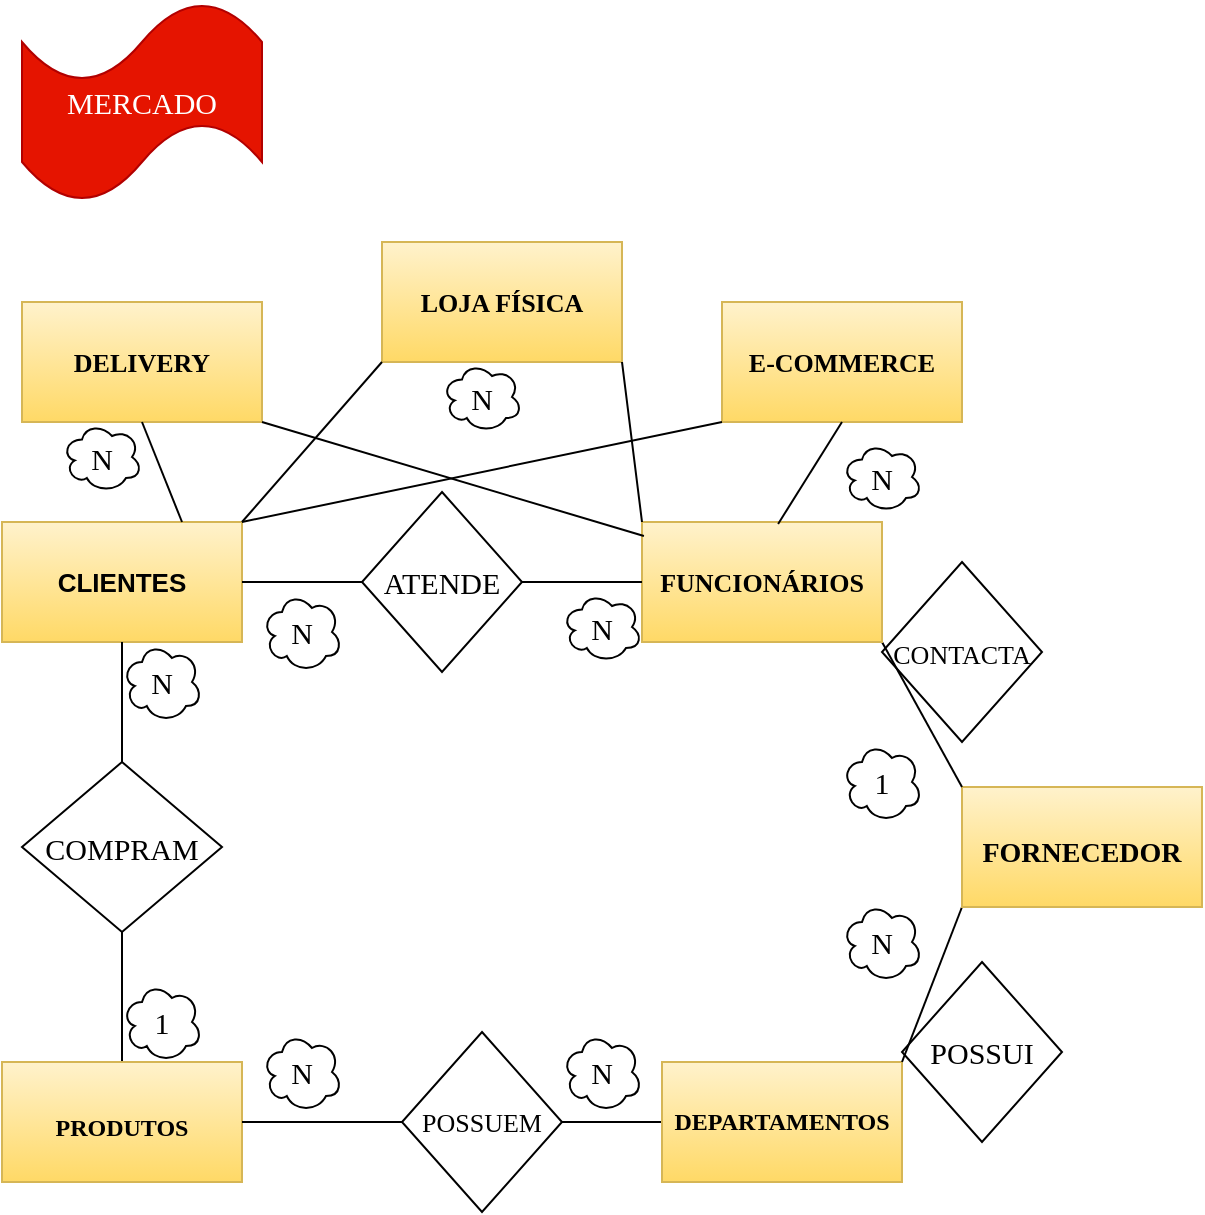 <mxfile version="15.2.9" type="device"><diagram id="q0nkoBFyN1VPCllLP5lR" name="Page-1"><mxGraphModel dx="1662" dy="1963" grid="1" gridSize="10" guides="1" tooltips="1" connect="1" arrows="1" fold="1" page="1" pageScale="1" pageWidth="827" pageHeight="1169" math="0" shadow="0"><root><mxCell id="0"/><mxCell id="1" parent="0"/><mxCell id="Ffj_W2q1_OKYquNOfKSC-1" value="MERCADO" style="shape=tape;whiteSpace=wrap;html=1;fontFamily=Lucida Console;fontSize=15;fillColor=#e51400;strokeColor=#B20000;fontColor=#ffffff;" parent="1" vertex="1"><mxGeometry x="90" y="-100" width="120" height="100" as="geometry"/></mxCell><mxCell id="Ffj_W2q1_OKYquNOfKSC-2" value="&lt;h3 style=&quot;font-size: 13px&quot;&gt;CLIENTES&lt;/h3&gt;" style="rounded=0;whiteSpace=wrap;html=1;fillColor=#fff2cc;strokeColor=#d6b656;fontSize=13;gradientColor=#ffd966;" parent="1" vertex="1"><mxGeometry x="80" y="160" width="120" height="60" as="geometry"/></mxCell><mxCell id="Ffj_W2q1_OKYquNOfKSC-3" value="" style="endArrow=none;html=1;fontFamily=Georgia;fontSize=12;entryX=0.5;entryY=1;entryDx=0;entryDy=0;exitX=0.5;exitY=0;exitDx=0;exitDy=0;" parent="1" edge="1"><mxGeometry width="50" height="50" relative="1" as="geometry"><mxPoint x="140" y="280" as="sourcePoint"/><mxPoint x="140" y="220" as="targetPoint"/></mxGeometry></mxCell><mxCell id="Ffj_W2q1_OKYquNOfKSC-4" value="COMPRAM" style="rhombus;whiteSpace=wrap;html=1;fontFamily=Georgia;fontSize=15;" parent="1" vertex="1"><mxGeometry x="90" y="280" width="100" height="85" as="geometry"/></mxCell><mxCell id="Ffj_W2q1_OKYquNOfKSC-5" value="" style="endArrow=none;html=1;fontFamily=Georgia;fontSize=12;exitX=0.5;exitY=0;exitDx=0;exitDy=0;entryX=0.5;entryY=1;entryDx=0;entryDy=0;" parent="1" edge="1"><mxGeometry width="50" height="50" relative="1" as="geometry"><mxPoint x="140" y="430" as="sourcePoint"/><mxPoint x="140" y="365" as="targetPoint"/></mxGeometry></mxCell><mxCell id="Ffj_W2q1_OKYquNOfKSC-6" value="&lt;h3&gt;&lt;font style=&quot;font-size: 12px&quot;&gt;PRODUTOS&lt;/font&gt;&lt;/h3&gt;" style="rounded=0;whiteSpace=wrap;html=1;fillColor=#fff2cc;strokeColor=#d6b656;fontFamily=Georgia;fontSize=17;gradientColor=#ffd966;" parent="1" vertex="1"><mxGeometry x="80" y="430" width="120" height="60" as="geometry"/></mxCell><mxCell id="Ffj_W2q1_OKYquNOfKSC-7" value="" style="endArrow=none;html=1;fontFamily=Georgia;fontSize=12;entryX=0;entryY=0.5;entryDx=0;entryDy=0;" parent="1" edge="1"><mxGeometry width="50" height="50" relative="1" as="geometry"><mxPoint x="200" y="460" as="sourcePoint"/><mxPoint x="280" y="460" as="targetPoint"/></mxGeometry></mxCell><mxCell id="Ffj_W2q1_OKYquNOfKSC-8" value="POSSUEM" style="rhombus;whiteSpace=wrap;html=1;fontFamily=Georgia;fontSize=13;rotation=0;" parent="1" vertex="1"><mxGeometry x="280" y="415" width="80" height="90" as="geometry"/></mxCell><mxCell id="Ffj_W2q1_OKYquNOfKSC-9" value="" style="endArrow=none;html=1;exitX=1;exitY=0.5;exitDx=0;exitDy=0;entryX=0;entryY=0.5;entryDx=0;entryDy=0;" parent="1" edge="1"><mxGeometry width="50" height="50" relative="1" as="geometry"><mxPoint x="360" y="460" as="sourcePoint"/><mxPoint x="410" y="460" as="targetPoint"/></mxGeometry></mxCell><mxCell id="Ffj_W2q1_OKYquNOfKSC-10" value="&lt;h3 style=&quot;font-size: 12px;&quot;&gt;&lt;font style=&quot;font-size: 12px;&quot;&gt;DEPARTAMENTOS&lt;/font&gt;&lt;/h3&gt;" style="rounded=0;whiteSpace=wrap;html=1;fillColor=#fff2cc;strokeColor=#d6b656;fontSize=12;fontFamily=Georgia;gradientColor=#ffd966;" parent="1" vertex="1"><mxGeometry x="410" y="430" width="120" height="60" as="geometry"/></mxCell><mxCell id="Ffj_W2q1_OKYquNOfKSC-11" value="&lt;font style=&quot;font-size: 15px&quot;&gt;POSSUI&lt;/font&gt;" style="rhombus;whiteSpace=wrap;html=1;fontFamily=Georgia;fontSize=15;rotation=0;" parent="1" vertex="1"><mxGeometry x="530" y="380" width="80" height="90" as="geometry"/></mxCell><mxCell id="Ffj_W2q1_OKYquNOfKSC-12" value="" style="endArrow=none;html=1;fontFamily=Georgia;fontSize=12;entryX=0;entryY=1;entryDx=0;entryDy=0;exitX=1;exitY=0;exitDx=0;exitDy=0;" parent="1" edge="1"><mxGeometry width="50" height="50" relative="1" as="geometry"><mxPoint x="530" y="430" as="sourcePoint"/><mxPoint x="560" y="352.5" as="targetPoint"/></mxGeometry></mxCell><mxCell id="Ffj_W2q1_OKYquNOfKSC-13" value="&lt;h3&gt;&lt;font style=&quot;font-size: 14px&quot;&gt;FORNECEDOR&lt;/font&gt;&lt;/h3&gt;" style="rounded=0;whiteSpace=wrap;html=1;fillColor=#fff2cc;strokeColor=#d6b656;fontFamily=Georgia;fontSize=18;gradientColor=#ffd966;" parent="1" vertex="1"><mxGeometry x="560" y="292.5" width="120" height="60" as="geometry"/></mxCell><mxCell id="Ffj_W2q1_OKYquNOfKSC-14" value="&lt;font style=&quot;font-size: 13px&quot;&gt;CONTACTA&lt;/font&gt;" style="rhombus;whiteSpace=wrap;html=1;fontFamily=Georgia;fontSize=15;rotation=0;" parent="1" vertex="1"><mxGeometry x="520" y="180" width="80" height="90" as="geometry"/></mxCell><mxCell id="Ffj_W2q1_OKYquNOfKSC-15" value="" style="endArrow=none;html=1;fontFamily=Georgia;fontSize=12;exitX=1;exitY=1;exitDx=0;exitDy=0;entryX=0;entryY=0;entryDx=0;entryDy=0;" parent="1" edge="1"><mxGeometry width="50" height="50" relative="1" as="geometry"><mxPoint x="520" y="220" as="sourcePoint"/><mxPoint x="560" y="292.5" as="targetPoint"/></mxGeometry></mxCell><mxCell id="Ffj_W2q1_OKYquNOfKSC-16" value="&lt;h3&gt;&lt;font style=&quot;font-size: 13px&quot;&gt;FUNCIONÁRIOS&lt;/font&gt;&lt;/h3&gt;" style="rounded=0;whiteSpace=wrap;html=1;fillColor=#fff2cc;strokeColor=#d6b656;fontFamily=Georgia;fontSize=13;gradientColor=#ffd966;" parent="1" vertex="1"><mxGeometry x="400" y="160" width="120" height="60" as="geometry"/></mxCell><mxCell id="Ffj_W2q1_OKYquNOfKSC-17" value="" style="endArrow=none;html=1;fontFamily=Georgia;fontSize=12;exitX=1;exitY=0.5;exitDx=0;exitDy=0;entryX=0;entryY=0.5;entryDx=0;entryDy=0;" parent="1" edge="1"><mxGeometry width="50" height="50" relative="1" as="geometry"><mxPoint x="340" y="190" as="sourcePoint"/><mxPoint x="400" y="190" as="targetPoint"/></mxGeometry></mxCell><mxCell id="Ffj_W2q1_OKYquNOfKSC-18" value="ATENDE" style="rhombus;whiteSpace=wrap;html=1;fontFamily=Georgia;fontSize=15;rotation=0;" parent="1" vertex="1"><mxGeometry x="260" y="145" width="80" height="90" as="geometry"/></mxCell><mxCell id="Ffj_W2q1_OKYquNOfKSC-19" value="" style="endArrow=none;html=1;fontFamily=Georgia;fontSize=12;exitX=1;exitY=0.5;exitDx=0;exitDy=0;entryX=0;entryY=0.5;entryDx=0;entryDy=0;" parent="1" edge="1"><mxGeometry width="50" height="50" relative="1" as="geometry"><mxPoint x="200" y="190" as="sourcePoint"/><mxPoint x="260" y="190" as="targetPoint"/></mxGeometry></mxCell><mxCell id="Ffj_W2q1_OKYquNOfKSC-20" value="&lt;h3&gt;&lt;span style=&quot;font-size: 13px&quot;&gt;LOJA FÍSICA&lt;/span&gt;&lt;/h3&gt;" style="rounded=0;whiteSpace=wrap;html=1;fillColor=#fff2cc;strokeColor=#d6b656;fontFamily=Georgia;fontSize=13;gradientColor=#ffd966;" parent="1" vertex="1"><mxGeometry x="270" y="20" width="120" height="60" as="geometry"/></mxCell><mxCell id="Ffj_W2q1_OKYquNOfKSC-21" value="&lt;h3&gt;&lt;span style=&quot;font-size: 13px&quot;&gt;E-COMMERCE&lt;/span&gt;&lt;/h3&gt;" style="rounded=0;whiteSpace=wrap;html=1;fillColor=#fff2cc;strokeColor=#d6b656;fontFamily=Georgia;fontSize=13;gradientColor=#ffd966;" parent="1" vertex="1"><mxGeometry x="440" y="50" width="120" height="60" as="geometry"/></mxCell><mxCell id="Ffj_W2q1_OKYquNOfKSC-22" value="&lt;h3&gt;&lt;span style=&quot;font-size: 13px&quot;&gt;DELIVERY&lt;/span&gt;&lt;/h3&gt;" style="rounded=0;whiteSpace=wrap;html=1;fillColor=#fff2cc;strokeColor=#d6b656;fontFamily=Georgia;fontSize=13;gradientColor=#ffd966;" parent="1" vertex="1"><mxGeometry x="90" y="50" width="120" height="60" as="geometry"/></mxCell><mxCell id="Ffj_W2q1_OKYquNOfKSC-23" value="" style="endArrow=none;html=1;entryX=0.5;entryY=1;entryDx=0;entryDy=0;exitX=0.75;exitY=0;exitDx=0;exitDy=0;" parent="1" source="Ffj_W2q1_OKYquNOfKSC-2" target="Ffj_W2q1_OKYquNOfKSC-22" edge="1"><mxGeometry width="50" height="50" relative="1" as="geometry"><mxPoint x="170" y="130" as="sourcePoint"/><mxPoint x="440" y="130" as="targetPoint"/></mxGeometry></mxCell><mxCell id="Ffj_W2q1_OKYquNOfKSC-25" value="" style="endArrow=none;html=1;entryX=0.5;entryY=1;entryDx=0;entryDy=0;exitX=0.567;exitY=0.017;exitDx=0;exitDy=0;exitPerimeter=0;" parent="1" source="Ffj_W2q1_OKYquNOfKSC-16" target="Ffj_W2q1_OKYquNOfKSC-21" edge="1"><mxGeometry width="50" height="50" relative="1" as="geometry"><mxPoint x="470" y="110" as="sourcePoint"/><mxPoint x="440" y="130" as="targetPoint"/></mxGeometry></mxCell><mxCell id="Ffj_W2q1_OKYquNOfKSC-31" value="" style="endArrow=none;html=1;entryX=0;entryY=1;entryDx=0;entryDy=0;" parent="1" target="Ffj_W2q1_OKYquNOfKSC-20" edge="1"><mxGeometry width="50" height="50" relative="1" as="geometry"><mxPoint x="200" y="160" as="sourcePoint"/><mxPoint x="330" y="72" as="targetPoint"/></mxGeometry></mxCell><mxCell id="Ffj_W2q1_OKYquNOfKSC-32" value="" style="endArrow=none;html=1;exitX=0;exitY=0;exitDx=0;exitDy=0;entryX=1;entryY=1;entryDx=0;entryDy=0;" parent="1" source="Ffj_W2q1_OKYquNOfKSC-16" target="Ffj_W2q1_OKYquNOfKSC-20" edge="1"><mxGeometry width="50" height="50" relative="1" as="geometry"><mxPoint x="390" y="180" as="sourcePoint"/><mxPoint x="300" y="70" as="targetPoint"/></mxGeometry></mxCell><mxCell id="Ffj_W2q1_OKYquNOfKSC-36" value="" style="endArrow=none;html=1;entryX=0;entryY=1;entryDx=0;entryDy=0;exitX=1;exitY=0;exitDx=0;exitDy=0;" parent="1" source="Ffj_W2q1_OKYquNOfKSC-2" target="Ffj_W2q1_OKYquNOfKSC-21" edge="1"><mxGeometry width="50" height="50" relative="1" as="geometry"><mxPoint x="390" y="180" as="sourcePoint"/><mxPoint x="440" y="130" as="targetPoint"/></mxGeometry></mxCell><mxCell id="Ffj_W2q1_OKYquNOfKSC-37" value="" style="endArrow=none;html=1;entryX=1;entryY=1;entryDx=0;entryDy=0;exitX=0.008;exitY=0.117;exitDx=0;exitDy=0;exitPerimeter=0;" parent="1" source="Ffj_W2q1_OKYquNOfKSC-16" target="Ffj_W2q1_OKYquNOfKSC-22" edge="1"><mxGeometry width="50" height="50" relative="1" as="geometry"><mxPoint x="390" y="180" as="sourcePoint"/><mxPoint x="440" y="130" as="targetPoint"/></mxGeometry></mxCell><mxCell id="rPIIlgb_Meet_mVHZkUJ-1" value="1" style="ellipse;shape=cloud;whiteSpace=wrap;html=1;fontFamily=Lucida Console;fontSize=15;" vertex="1" parent="1"><mxGeometry x="140" y="390" width="40" height="40" as="geometry"/></mxCell><mxCell id="rPIIlgb_Meet_mVHZkUJ-2" value="N" style="ellipse;shape=cloud;whiteSpace=wrap;html=1;fontFamily=Lucida Console;fontSize=15;" vertex="1" parent="1"><mxGeometry x="140" y="220" width="40" height="40" as="geometry"/></mxCell><mxCell id="rPIIlgb_Meet_mVHZkUJ-3" value="N" style="ellipse;shape=cloud;whiteSpace=wrap;html=1;fontFamily=Lucida Console;fontSize=15;" vertex="1" parent="1"><mxGeometry x="500" y="350" width="40" height="40" as="geometry"/></mxCell><mxCell id="rPIIlgb_Meet_mVHZkUJ-4" value="N" style="ellipse;shape=cloud;whiteSpace=wrap;html=1;fontFamily=Lucida Console;fontSize=15;" vertex="1" parent="1"><mxGeometry x="210" y="415" width="40" height="40" as="geometry"/></mxCell><mxCell id="rPIIlgb_Meet_mVHZkUJ-5" value="N" style="ellipse;shape=cloud;whiteSpace=wrap;html=1;fontFamily=Lucida Console;fontSize=15;" vertex="1" parent="1"><mxGeometry x="360" y="415" width="40" height="40" as="geometry"/></mxCell><mxCell id="rPIIlgb_Meet_mVHZkUJ-6" value="N" style="ellipse;shape=cloud;whiteSpace=wrap;html=1;fontFamily=Lucida Console;fontSize=15;" vertex="1" parent="1"><mxGeometry x="360" y="195" width="40" height="35" as="geometry"/></mxCell><mxCell id="rPIIlgb_Meet_mVHZkUJ-7" value="N" style="ellipse;shape=cloud;whiteSpace=wrap;html=1;fontFamily=Lucida Console;fontSize=15;" vertex="1" parent="1"><mxGeometry x="210" y="195" width="40" height="40" as="geometry"/></mxCell><mxCell id="rPIIlgb_Meet_mVHZkUJ-8" value="1" style="ellipse;shape=cloud;whiteSpace=wrap;html=1;fontFamily=Lucida Console;fontSize=15;" vertex="1" parent="1"><mxGeometry x="500" y="270" width="40" height="40" as="geometry"/></mxCell><mxCell id="rPIIlgb_Meet_mVHZkUJ-9" value="N" style="ellipse;shape=cloud;whiteSpace=wrap;html=1;fontFamily=Lucida Console;fontSize=15;" vertex="1" parent="1"><mxGeometry x="500" y="120" width="40" height="35" as="geometry"/></mxCell><mxCell id="rPIIlgb_Meet_mVHZkUJ-10" value="N" style="ellipse;shape=cloud;whiteSpace=wrap;html=1;fontFamily=Lucida Console;fontSize=15;" vertex="1" parent="1"><mxGeometry x="110" y="110" width="40" height="35" as="geometry"/></mxCell><mxCell id="rPIIlgb_Meet_mVHZkUJ-11" value="N" style="ellipse;shape=cloud;whiteSpace=wrap;html=1;fontFamily=Lucida Console;fontSize=15;" vertex="1" parent="1"><mxGeometry x="300" y="80" width="40" height="35" as="geometry"/></mxCell></root></mxGraphModel></diagram></mxfile>